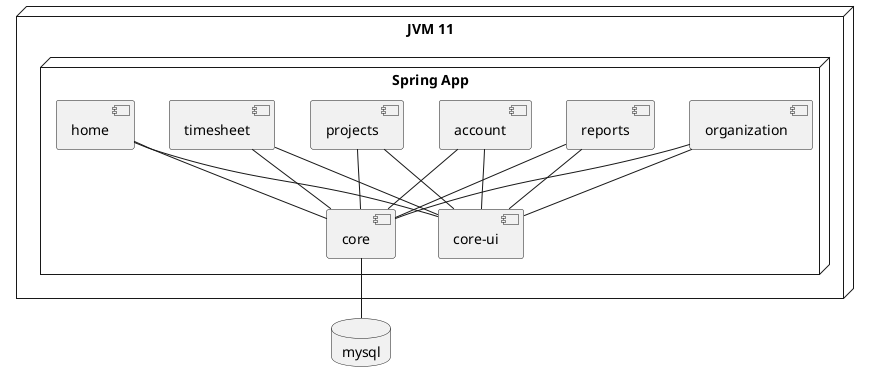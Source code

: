 @startuml

database mysql

node "JVM 11" {
    node "Spring App"{

     [core] -- mysql
     [account] -- core
     [account] -- [core-ui]
     [projects] -- core
     [timesheet] -- core
     [home] -- core
     [organization] -- core
     [organization] -- [core-ui]
     [reports] -- core
     [reports] -- [core-ui]
     [projects] -- [core-ui]
     [timesheet] -- [core-ui]
     [home] -- [core-ui]

    }
}




@enduml